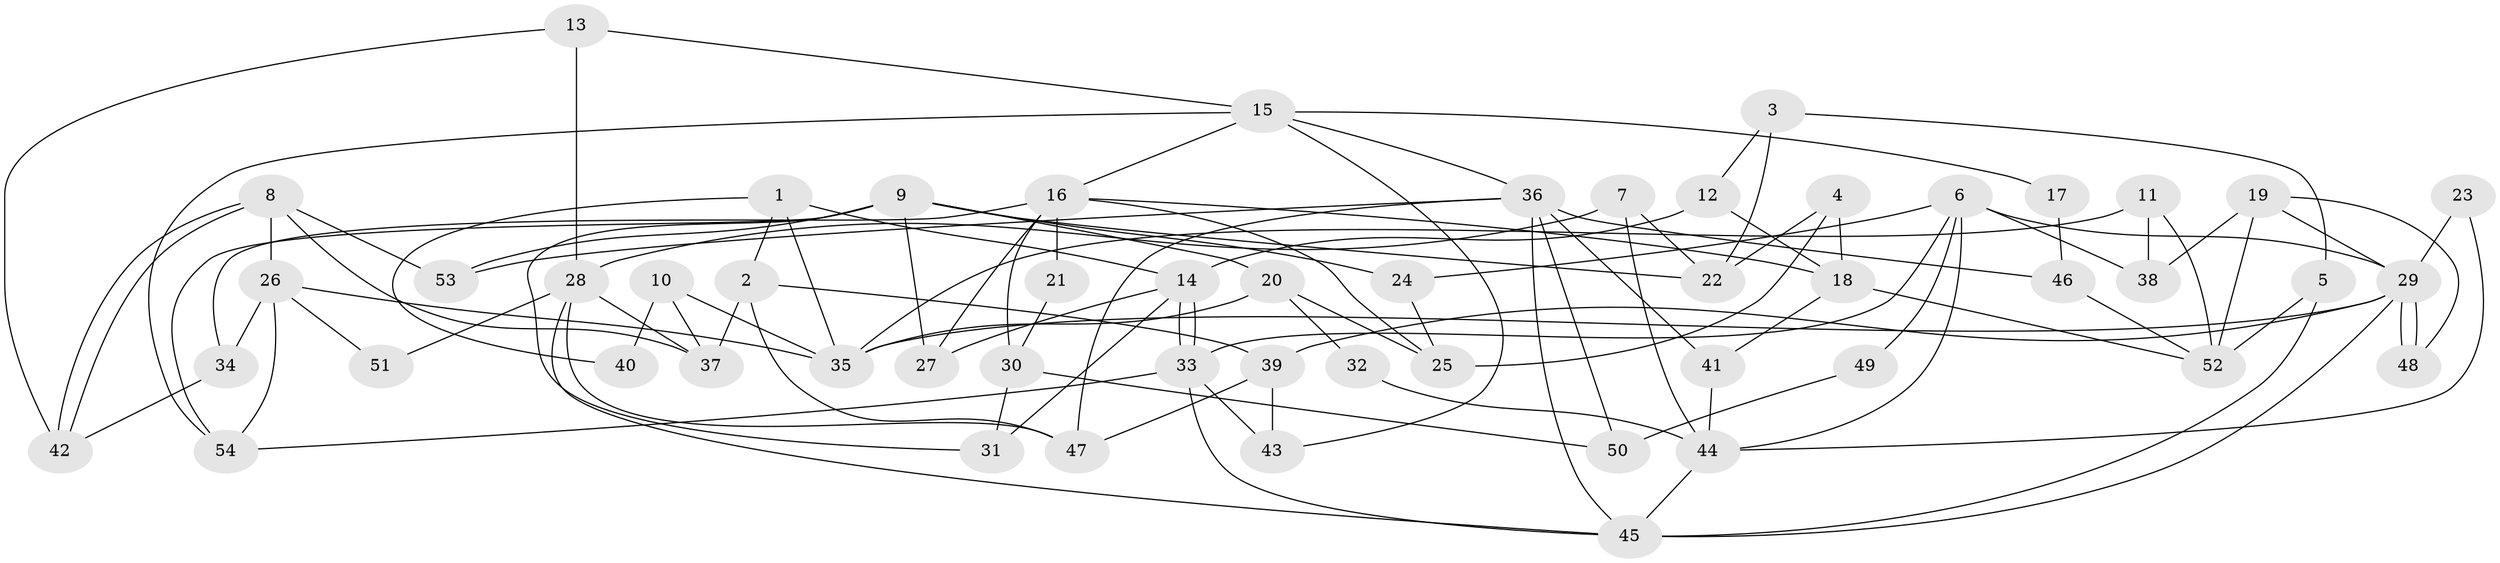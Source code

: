 // Generated by graph-tools (version 1.1) at 2025/26/03/09/25 03:26:14]
// undirected, 54 vertices, 108 edges
graph export_dot {
graph [start="1"]
  node [color=gray90,style=filled];
  1;
  2;
  3;
  4;
  5;
  6;
  7;
  8;
  9;
  10;
  11;
  12;
  13;
  14;
  15;
  16;
  17;
  18;
  19;
  20;
  21;
  22;
  23;
  24;
  25;
  26;
  27;
  28;
  29;
  30;
  31;
  32;
  33;
  34;
  35;
  36;
  37;
  38;
  39;
  40;
  41;
  42;
  43;
  44;
  45;
  46;
  47;
  48;
  49;
  50;
  51;
  52;
  53;
  54;
  1 -- 2;
  1 -- 14;
  1 -- 35;
  1 -- 40;
  2 -- 47;
  2 -- 37;
  2 -- 39;
  3 -- 12;
  3 -- 5;
  3 -- 22;
  4 -- 18;
  4 -- 25;
  4 -- 22;
  5 -- 45;
  5 -- 52;
  6 -- 29;
  6 -- 33;
  6 -- 24;
  6 -- 38;
  6 -- 44;
  6 -- 49;
  7 -- 22;
  7 -- 44;
  7 -- 28;
  8 -- 53;
  8 -- 42;
  8 -- 42;
  8 -- 26;
  8 -- 37;
  9 -- 22;
  9 -- 54;
  9 -- 20;
  9 -- 24;
  9 -- 27;
  9 -- 31;
  9 -- 53;
  10 -- 35;
  10 -- 37;
  10 -- 40;
  11 -- 35;
  11 -- 38;
  11 -- 52;
  12 -- 18;
  12 -- 14;
  13 -- 28;
  13 -- 42;
  13 -- 15;
  14 -- 33;
  14 -- 33;
  14 -- 27;
  14 -- 31;
  15 -- 43;
  15 -- 16;
  15 -- 17;
  15 -- 36;
  15 -- 54;
  16 -- 25;
  16 -- 18;
  16 -- 21;
  16 -- 27;
  16 -- 30;
  16 -- 34;
  17 -- 46;
  18 -- 41;
  18 -- 52;
  19 -- 29;
  19 -- 52;
  19 -- 38;
  19 -- 48;
  20 -- 35;
  20 -- 25;
  20 -- 32;
  21 -- 30;
  23 -- 44;
  23 -- 29;
  24 -- 25;
  26 -- 54;
  26 -- 34;
  26 -- 35;
  26 -- 51;
  28 -- 47;
  28 -- 37;
  28 -- 45;
  28 -- 51;
  29 -- 35;
  29 -- 48;
  29 -- 48;
  29 -- 39;
  29 -- 45;
  30 -- 31;
  30 -- 50;
  32 -- 44;
  33 -- 45;
  33 -- 43;
  33 -- 54;
  34 -- 42;
  36 -- 45;
  36 -- 41;
  36 -- 46;
  36 -- 47;
  36 -- 50;
  36 -- 53;
  39 -- 43;
  39 -- 47;
  41 -- 44;
  44 -- 45;
  46 -- 52;
  49 -- 50;
}
